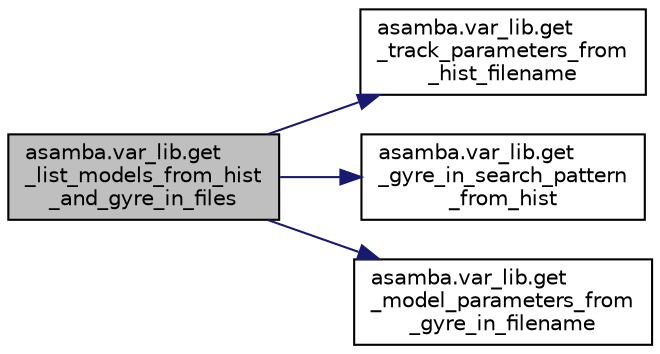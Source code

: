 digraph "asamba.var_lib.get_list_models_from_hist_and_gyre_in_files"
{
  edge [fontname="Helvetica",fontsize="10",labelfontname="Helvetica",labelfontsize="10"];
  node [fontname="Helvetica",fontsize="10",shape=record];
  rankdir="LR";
  Node6 [label="asamba.var_lib.get\l_list_models_from_hist\l_and_gyre_in_files",height=0.2,width=0.4,color="black", fillcolor="grey75", style="filled", fontcolor="black"];
  Node6 -> Node7 [color="midnightblue",fontsize="10",style="solid",fontname="Helvetica"];
  Node7 [label="asamba.var_lib.get\l_track_parameters_from\l_hist_filename",height=0.2,width=0.4,color="black", fillcolor="white", style="filled",URL="$namespaceasamba_1_1var__lib.html#a0aceded8224b425f6576bad342e05069"];
  Node6 -> Node8 [color="midnightblue",fontsize="10",style="solid",fontname="Helvetica"];
  Node8 [label="asamba.var_lib.get\l_gyre_in_search_pattern\l_from_hist",height=0.2,width=0.4,color="black", fillcolor="white", style="filled",URL="$namespaceasamba_1_1var__lib.html#a6872a059696addcf6898489c86fb9458"];
  Node6 -> Node9 [color="midnightblue",fontsize="10",style="solid",fontname="Helvetica"];
  Node9 [label="asamba.var_lib.get\l_model_parameters_from\l_gyre_in_filename",height=0.2,width=0.4,color="black", fillcolor="white", style="filled",URL="$namespaceasamba_1_1var__lib.html#a48d70ad01935d09c3c0bb434bc82a5e6"];
}
